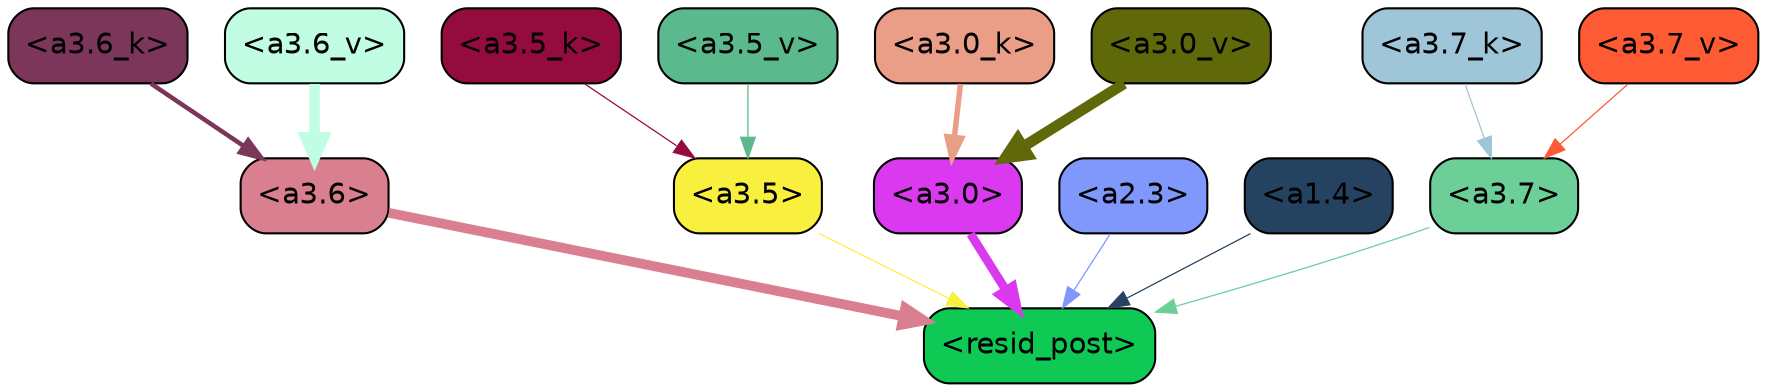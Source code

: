 strict digraph "" {
	graph [bgcolor=transparent,
		layout=dot,
		overlap=false,
		splines=true
	];
	"<a3.7>"	[color=black,
		fillcolor="#6ccf97",
		fontname=Helvetica,
		shape=box,
		style="filled, rounded"];
	"<resid_post>"	[color=black,
		fillcolor="#0eca55",
		fontname=Helvetica,
		shape=box,
		style="filled, rounded"];
	"<a3.7>" -> "<resid_post>"	[color="#6ccf97",
		penwidth=0.6];
	"<a3.6>"	[color=black,
		fillcolor="#d97f8f",
		fontname=Helvetica,
		shape=box,
		style="filled, rounded"];
	"<a3.6>" -> "<resid_post>"	[color="#d97f8f",
		penwidth=4.670643210411072];
	"<a3.5>"	[color=black,
		fillcolor="#f9ef3e",
		fontname=Helvetica,
		shape=box,
		style="filled, rounded"];
	"<a3.5>" -> "<resid_post>"	[color="#f9ef3e",
		penwidth=0.6];
	"<a3.0>"	[color=black,
		fillcolor="#da39ef",
		fontname=Helvetica,
		shape=box,
		style="filled, rounded"];
	"<a3.0>" -> "<resid_post>"	[color="#da39ef",
		penwidth=4.246885180473328];
	"<a2.3>"	[color=black,
		fillcolor="#8097fc",
		fontname=Helvetica,
		shape=box,
		style="filled, rounded"];
	"<a2.3>" -> "<resid_post>"	[color="#8097fc",
		penwidth=0.6];
	"<a1.4>"	[color=black,
		fillcolor="#254361",
		fontname=Helvetica,
		shape=box,
		style="filled, rounded"];
	"<a1.4>" -> "<resid_post>"	[color="#254361",
		penwidth=0.6];
	"<a3.7_k>"	[color=black,
		fillcolor="#9ec6d8",
		fontname=Helvetica,
		shape=box,
		style="filled, rounded"];
	"<a3.7_k>" -> "<a3.7>"	[color="#9ec6d8",
		penwidth=0.6];
	"<a3.6_k>"	[color=black,
		fillcolor="#7c365a",
		fontname=Helvetica,
		shape=box,
		style="filled, rounded"];
	"<a3.6_k>" -> "<a3.6>"	[color="#7c365a",
		penwidth=2.174198240041733];
	"<a3.5_k>"	[color=black,
		fillcolor="#940c3e",
		fontname=Helvetica,
		shape=box,
		style="filled, rounded"];
	"<a3.5_k>" -> "<a3.5>"	[color="#940c3e",
		penwidth=0.6];
	"<a3.0_k>"	[color=black,
		fillcolor="#ea9e88",
		fontname=Helvetica,
		shape=box,
		style="filled, rounded"];
	"<a3.0_k>" -> "<a3.0>"	[color="#ea9e88",
		penwidth=2.6274144649505615];
	"<a3.7_v>"	[color=black,
		fillcolor="#fe5a33",
		fontname=Helvetica,
		shape=box,
		style="filled, rounded"];
	"<a3.7_v>" -> "<a3.7>"	[color="#fe5a33",
		penwidth=0.6];
	"<a3.6_v>"	[color=black,
		fillcolor="#c0fde3",
		fontname=Helvetica,
		shape=box,
		style="filled, rounded"];
	"<a3.6_v>" -> "<a3.6>"	[color="#c0fde3",
		penwidth=5.002329230308533];
	"<a3.5_v>"	[color=black,
		fillcolor="#5aba8d",
		fontname=Helvetica,
		shape=box,
		style="filled, rounded"];
	"<a3.5_v>" -> "<a3.5>"	[color="#5aba8d",
		penwidth=0.6];
	"<a3.0_v>"	[color=black,
		fillcolor="#606909",
		fontname=Helvetica,
		shape=box,
		style="filled, rounded"];
	"<a3.0_v>" -> "<a3.0>"	[color="#606909",
		penwidth=5.188832879066467];
}
